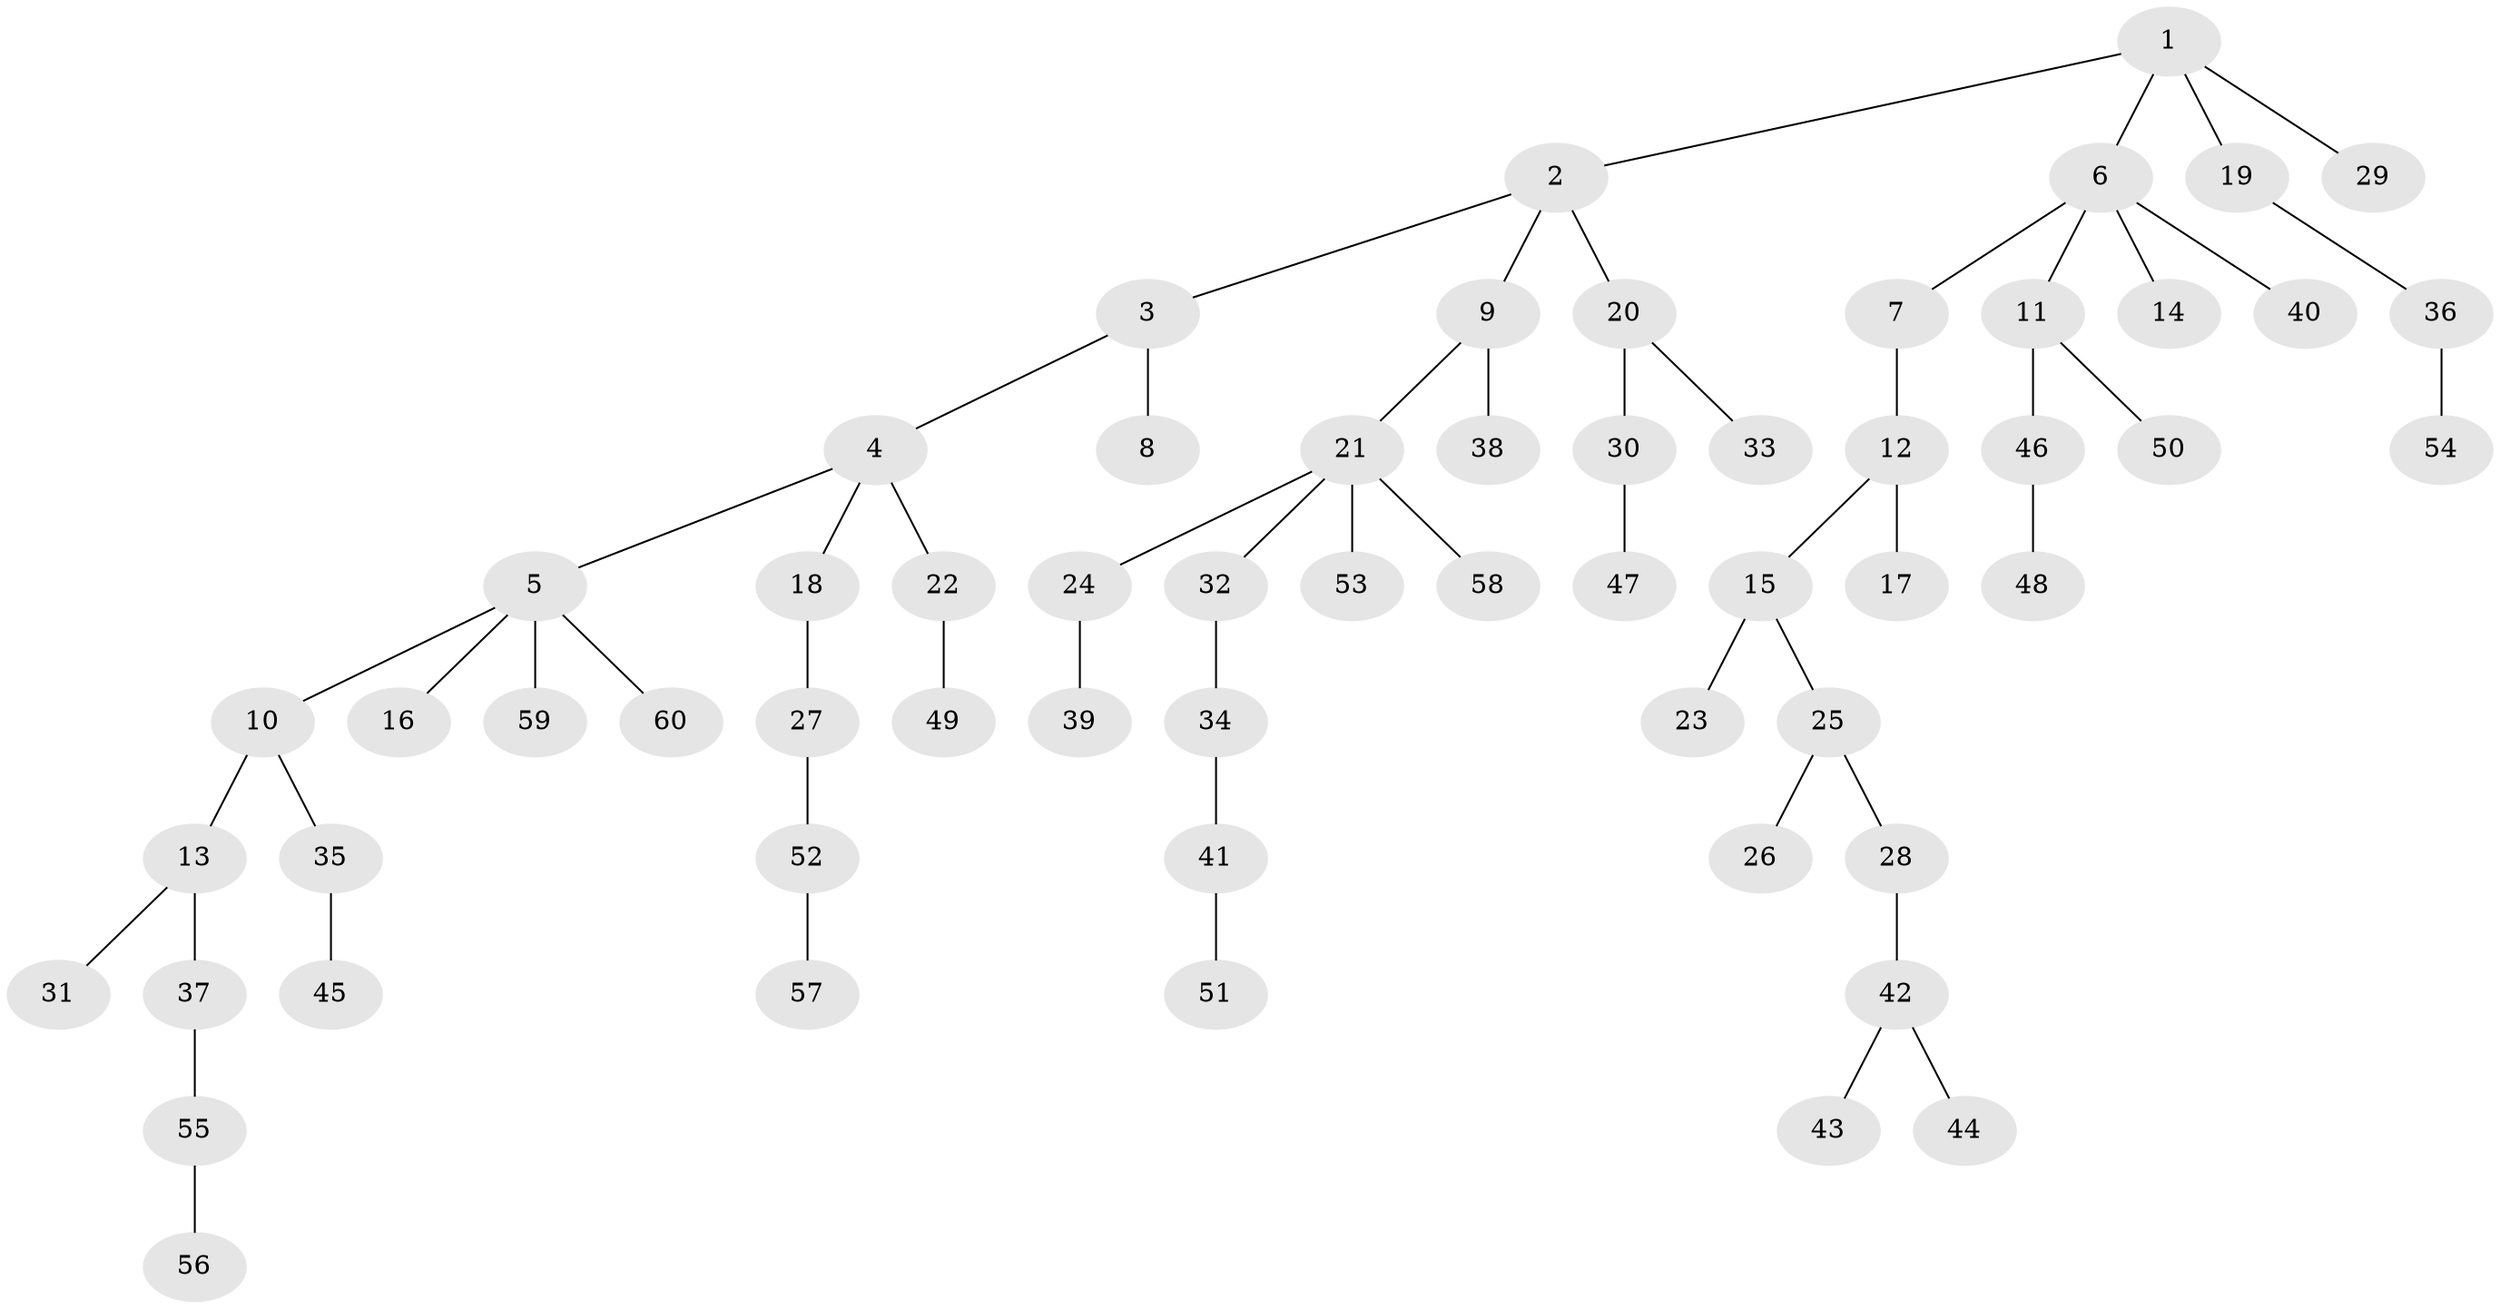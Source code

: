 // coarse degree distribution, {1: 0.5555555555555556, 3: 0.08333333333333333, 2: 0.25, 5: 0.05555555555555555, 7: 0.027777777777777776, 6: 0.027777777777777776}
// Generated by graph-tools (version 1.1) at 2025/57/03/04/25 21:57:01]
// undirected, 60 vertices, 59 edges
graph export_dot {
graph [start="1"]
  node [color=gray90,style=filled];
  1;
  2;
  3;
  4;
  5;
  6;
  7;
  8;
  9;
  10;
  11;
  12;
  13;
  14;
  15;
  16;
  17;
  18;
  19;
  20;
  21;
  22;
  23;
  24;
  25;
  26;
  27;
  28;
  29;
  30;
  31;
  32;
  33;
  34;
  35;
  36;
  37;
  38;
  39;
  40;
  41;
  42;
  43;
  44;
  45;
  46;
  47;
  48;
  49;
  50;
  51;
  52;
  53;
  54;
  55;
  56;
  57;
  58;
  59;
  60;
  1 -- 2;
  1 -- 6;
  1 -- 19;
  1 -- 29;
  2 -- 3;
  2 -- 9;
  2 -- 20;
  3 -- 4;
  3 -- 8;
  4 -- 5;
  4 -- 18;
  4 -- 22;
  5 -- 10;
  5 -- 16;
  5 -- 59;
  5 -- 60;
  6 -- 7;
  6 -- 11;
  6 -- 14;
  6 -- 40;
  7 -- 12;
  9 -- 21;
  9 -- 38;
  10 -- 13;
  10 -- 35;
  11 -- 46;
  11 -- 50;
  12 -- 15;
  12 -- 17;
  13 -- 31;
  13 -- 37;
  15 -- 23;
  15 -- 25;
  18 -- 27;
  19 -- 36;
  20 -- 30;
  20 -- 33;
  21 -- 24;
  21 -- 32;
  21 -- 53;
  21 -- 58;
  22 -- 49;
  24 -- 39;
  25 -- 26;
  25 -- 28;
  27 -- 52;
  28 -- 42;
  30 -- 47;
  32 -- 34;
  34 -- 41;
  35 -- 45;
  36 -- 54;
  37 -- 55;
  41 -- 51;
  42 -- 43;
  42 -- 44;
  46 -- 48;
  52 -- 57;
  55 -- 56;
}
